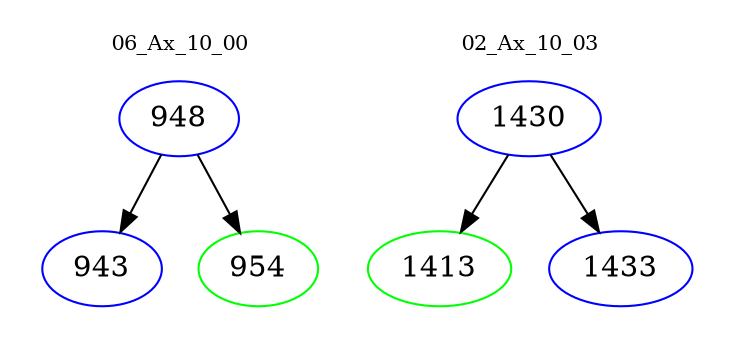 digraph{
subgraph cluster_0 {
color = white
label = "06_Ax_10_00";
fontsize=10;
T0_948 [label="948", color="blue"]
T0_948 -> T0_943 [color="black"]
T0_943 [label="943", color="blue"]
T0_948 -> T0_954 [color="black"]
T0_954 [label="954", color="green"]
}
subgraph cluster_1 {
color = white
label = "02_Ax_10_03";
fontsize=10;
T1_1430 [label="1430", color="blue"]
T1_1430 -> T1_1413 [color="black"]
T1_1413 [label="1413", color="green"]
T1_1430 -> T1_1433 [color="black"]
T1_1433 [label="1433", color="blue"]
}
}
